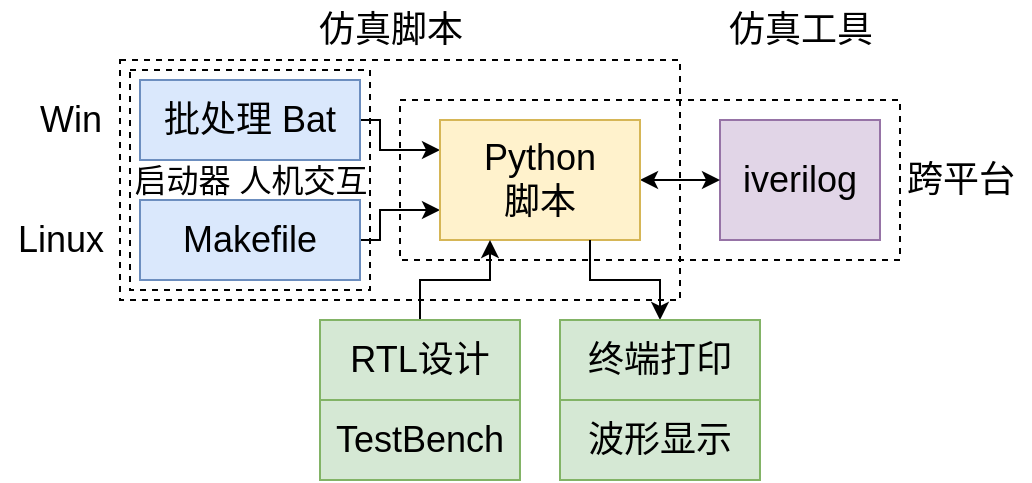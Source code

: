 <mxfile version="18.0.6" type="device"><diagram id="YtvwvDAg_z0UyHSXU93h" name="第 1 页"><mxGraphModel dx="716" dy="448" grid="1" gridSize="10" guides="1" tooltips="1" connect="1" arrows="1" fold="1" page="1" pageScale="1" pageWidth="827" pageHeight="1169" math="0" shadow="0"><root><mxCell id="0"/><mxCell id="1" parent="0"/><mxCell id="jq0FuVwtKyFCtbRI0XKJ-5" value="" style="rounded=0;whiteSpace=wrap;html=1;fillColor=none;dashed=1;" parent="1" vertex="1"><mxGeometry x="245" y="265" width="120" height="110" as="geometry"/></mxCell><mxCell id="_eRq6vUdUgBELbqLA_iJ-10" value="" style="rounded=0;whiteSpace=wrap;html=1;dashed=1;fontSize=18;fillColor=none;" parent="1" vertex="1"><mxGeometry x="380" y="280" width="250" height="80" as="geometry"/></mxCell><mxCell id="_eRq6vUdUgBELbqLA_iJ-9" value="" style="rounded=0;whiteSpace=wrap;html=1;fontSize=18;fillColor=none;dashed=1;" parent="1" vertex="1"><mxGeometry x="240" y="260" width="280" height="120" as="geometry"/></mxCell><mxCell id="_eRq6vUdUgBELbqLA_iJ-1" value="仿真脚本" style="text;html=1;align=center;verticalAlign=middle;resizable=0;points=[];autosize=1;strokeColor=none;fillColor=none;fontSize=18;" parent="1" vertex="1"><mxGeometry x="330" y="230" width="90" height="30" as="geometry"/></mxCell><mxCell id="_eRq6vUdUgBELbqLA_iJ-2" value="仿真工具" style="text;html=1;align=center;verticalAlign=middle;resizable=0;points=[];autosize=1;strokeColor=none;fillColor=none;fontSize=18;" parent="1" vertex="1"><mxGeometry x="535" y="230" width="90" height="30" as="geometry"/></mxCell><mxCell id="_eRq6vUdUgBELbqLA_iJ-3" value="iverilog" style="whiteSpace=wrap;html=1;fontSize=18;fillColor=#e1d5e7;strokeColor=#9673a6;" parent="1" vertex="1"><mxGeometry x="540" y="290" width="80" height="60" as="geometry"/></mxCell><mxCell id="jq0FuVwtKyFCtbRI0XKJ-3" style="edgeStyle=orthogonalEdgeStyle;rounded=0;orthogonalLoop=1;jettySize=auto;html=1;exitX=1;exitY=0.5;exitDx=0;exitDy=0;entryX=0;entryY=0.25;entryDx=0;entryDy=0;" parent="1" source="_eRq6vUdUgBELbqLA_iJ-4" target="_eRq6vUdUgBELbqLA_iJ-6" edge="1"><mxGeometry relative="1" as="geometry"><Array as="points"><mxPoint x="370" y="290"/><mxPoint x="370" y="305"/></Array></mxGeometry></mxCell><mxCell id="_eRq6vUdUgBELbqLA_iJ-4" value="批处理 Bat" style="whiteSpace=wrap;html=1;fontSize=18;fillColor=#dae8fc;strokeColor=#6c8ebf;" parent="1" vertex="1"><mxGeometry x="250" y="270" width="110" height="40" as="geometry"/></mxCell><mxCell id="jq0FuVwtKyFCtbRI0XKJ-2" style="edgeStyle=orthogonalEdgeStyle;rounded=0;orthogonalLoop=1;jettySize=auto;html=1;exitX=1;exitY=0.5;exitDx=0;exitDy=0;entryX=0;entryY=0.75;entryDx=0;entryDy=0;" parent="1" source="_eRq6vUdUgBELbqLA_iJ-5" target="_eRq6vUdUgBELbqLA_iJ-6" edge="1"><mxGeometry relative="1" as="geometry"><Array as="points"><mxPoint x="370" y="350"/><mxPoint x="370" y="335"/></Array></mxGeometry></mxCell><mxCell id="_eRq6vUdUgBELbqLA_iJ-5" value="Makefile" style="whiteSpace=wrap;html=1;fontSize=18;fillColor=#dae8fc;strokeColor=#6c8ebf;" parent="1" vertex="1"><mxGeometry x="250" y="330" width="110" height="40" as="geometry"/></mxCell><mxCell id="jq0FuVwtKyFCtbRI0XKJ-4" style="edgeStyle=orthogonalEdgeStyle;rounded=0;orthogonalLoop=1;jettySize=auto;html=1;exitX=1;exitY=0.5;exitDx=0;exitDy=0;entryX=0;entryY=0.5;entryDx=0;entryDy=0;startArrow=classic;startFill=1;" parent="1" source="_eRq6vUdUgBELbqLA_iJ-6" target="_eRq6vUdUgBELbqLA_iJ-3" edge="1"><mxGeometry relative="1" as="geometry"/></mxCell><mxCell id="_eRq6vUdUgBELbqLA_iJ-6" value="Python&lt;br&gt;脚本" style="whiteSpace=wrap;html=1;fontSize=18;fillColor=#fff2cc;strokeColor=#d6b656;" parent="1" vertex="1"><mxGeometry x="400" y="290" width="100" height="60" as="geometry"/></mxCell><mxCell id="_eRq6vUdUgBELbqLA_iJ-7" value="Win" style="text;html=1;align=center;verticalAlign=middle;resizable=0;points=[];autosize=1;strokeColor=none;fillColor=none;fontSize=18;" parent="1" vertex="1"><mxGeometry x="190" y="275" width="50" height="30" as="geometry"/></mxCell><mxCell id="_eRq6vUdUgBELbqLA_iJ-8" value="Linux" style="text;html=1;align=center;verticalAlign=middle;resizable=0;points=[];autosize=1;strokeColor=none;fillColor=none;fontSize=18;" parent="1" vertex="1"><mxGeometry x="180" y="335" width="60" height="30" as="geometry"/></mxCell><mxCell id="_eRq6vUdUgBELbqLA_iJ-11" value="跨平台" style="text;html=1;align=center;verticalAlign=middle;resizable=0;points=[];autosize=1;strokeColor=none;fillColor=none;fontSize=18;" parent="1" vertex="1"><mxGeometry x="625" y="305" width="70" height="30" as="geometry"/></mxCell><mxCell id="jq0FuVwtKyFCtbRI0XKJ-6" value="启动器 人机交互" style="text;html=1;align=center;verticalAlign=middle;resizable=0;points=[];autosize=1;strokeColor=none;fillColor=none;fontSize=16;" parent="1" vertex="1"><mxGeometry x="240" y="310" width="130" height="20" as="geometry"/></mxCell><mxCell id="tAvZTX7G66Qth7UfKsFP-3" style="edgeStyle=orthogonalEdgeStyle;rounded=0;orthogonalLoop=1;jettySize=auto;html=1;exitX=0.5;exitY=0;exitDx=0;exitDy=0;fontSize=18;entryX=0.25;entryY=1;entryDx=0;entryDy=0;" edge="1" parent="1" source="tAvZTX7G66Qth7UfKsFP-1" target="_eRq6vUdUgBELbqLA_iJ-6"><mxGeometry relative="1" as="geometry"/></mxCell><mxCell id="tAvZTX7G66Qth7UfKsFP-1" value="RTL设计" style="rounded=0;whiteSpace=wrap;html=1;fontSize=18;fillColor=#d5e8d4;strokeColor=#82b366;" vertex="1" parent="1"><mxGeometry x="340" y="390" width="100" height="40" as="geometry"/></mxCell><mxCell id="tAvZTX7G66Qth7UfKsFP-2" value="TestBench" style="whiteSpace=wrap;html=1;fontSize=18;fillColor=#d5e8d4;strokeColor=#82b366;" vertex="1" parent="1"><mxGeometry x="340" y="430" width="100" height="40" as="geometry"/></mxCell><mxCell id="tAvZTX7G66Qth7UfKsFP-5" value="RTL设计" style="rounded=0;whiteSpace=wrap;html=1;fontSize=18;fillColor=#d5e8d4;strokeColor=#82b366;" vertex="1" parent="1"><mxGeometry x="340" y="390" width="100" height="40" as="geometry"/></mxCell><mxCell id="tAvZTX7G66Qth7UfKsFP-6" value="TestBench" style="whiteSpace=wrap;html=1;fontSize=18;fillColor=#d5e8d4;strokeColor=#82b366;" vertex="1" parent="1"><mxGeometry x="340" y="430" width="100" height="40" as="geometry"/></mxCell><mxCell id="tAvZTX7G66Qth7UfKsFP-9" style="edgeStyle=orthogonalEdgeStyle;rounded=0;orthogonalLoop=1;jettySize=auto;html=1;exitX=0.75;exitY=1;exitDx=0;exitDy=0;entryX=0.5;entryY=0;entryDx=0;entryDy=0;fontSize=18;" edge="1" parent="1" source="_eRq6vUdUgBELbqLA_iJ-6" target="tAvZTX7G66Qth7UfKsFP-7"><mxGeometry relative="1" as="geometry"/></mxCell><mxCell id="tAvZTX7G66Qth7UfKsFP-7" value="终端打印" style="rounded=0;whiteSpace=wrap;html=1;fontSize=18;fillColor=#d5e8d4;strokeColor=#82b366;" vertex="1" parent="1"><mxGeometry x="460" y="390" width="100" height="40" as="geometry"/></mxCell><mxCell id="tAvZTX7G66Qth7UfKsFP-8" value="波形显示" style="whiteSpace=wrap;html=1;fontSize=18;fillColor=#d5e8d4;strokeColor=#82b366;" vertex="1" parent="1"><mxGeometry x="460" y="430" width="100" height="40" as="geometry"/></mxCell></root></mxGraphModel></diagram></mxfile>